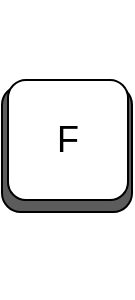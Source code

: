 <mxfile version="20.2.3" type="device"><diagram id="G9-litJssNf-KWLRi3wA" name="Page-1"><mxGraphModel dx="394" dy="245" grid="1" gridSize="10" guides="1" tooltips="1" connect="1" arrows="1" fold="1" page="1" pageScale="1" pageWidth="850" pageHeight="1100" math="0" shadow="0"><root><mxCell id="0"/><mxCell id="1" parent="0"/><mxCell id="kJsQNWxfHQlwyVgTJWk1-13" value="F" style="rounded=1;whiteSpace=wrap;html=1;shadow=0;fillStyle=auto;glass=0;fontSize=18;gradientColor=none;gradientDirection=north;fillColor=#5C5C5C;" vertex="1" parent="1"><mxGeometry x="357" y="283" width="65" height="63" as="geometry"/></mxCell><mxCell id="kJsQNWxfHQlwyVgTJWk1-1" value="F" style="rounded=1;whiteSpace=wrap;html=1;shadow=0;fillStyle=auto;glass=0;fontSize=18;gradientColor=none;gradientDirection=north;" vertex="1" parent="1"><mxGeometry x="360" y="280" width="60" height="60" as="geometry"/></mxCell><mxCell id="kJsQNWxfHQlwyVgTJWk1-7" value="&lt;span class=&quot;ILfuVd&quot; lang=&quot;en&quot;&gt;&lt;span class=&quot;hgKElc&quot;&gt;&lt;b&gt;⇧ F&lt;/b&gt;&lt;/span&gt;&lt;/span&gt;" style="text;strokeColor=none;fillColor=none;align=center;verticalAlign=middle;whiteSpace=wrap;rounded=0;shadow=0;labelBorderColor=none;fontSize=23;fontColor=#FFFFFF;fontStyle=1;labelBackgroundColor=none;html=1;" vertex="1" parent="1"><mxGeometry x="360" y="240" width="60" height="30" as="geometry"/></mxCell><mxCell id="kJsQNWxfHQlwyVgTJWk1-12" value="Tap" style="text;strokeColor=none;fillColor=none;align=center;verticalAlign=middle;whiteSpace=wrap;rounded=0;shadow=0;labelBorderColor=none;fontSize=23;fontColor=#FFFFFF;fontStyle=1;labelBackgroundColor=none;html=1;" vertex="1" parent="1"><mxGeometry x="360" y="359" width="60" height="30" as="geometry"/></mxCell></root></mxGraphModel></diagram></mxfile>